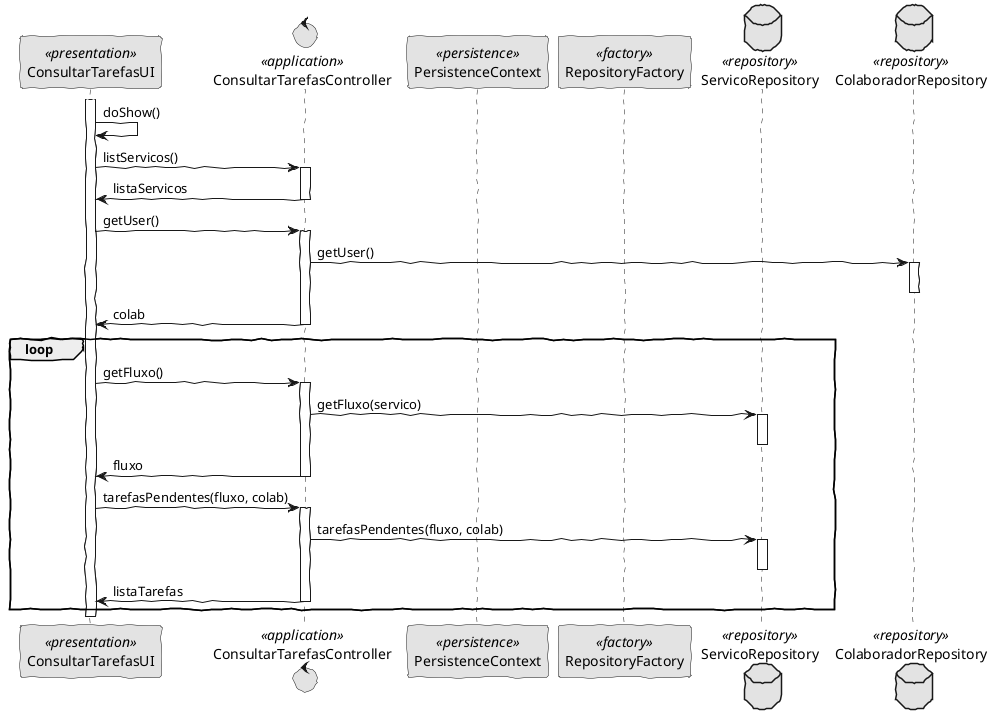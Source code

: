 @startuml
'http://plantuml.com/skinparam.html
skinparam handwritten true
skinparam monochrome true
skinparam packageStyle rect
skinparam defaultFontName FG Virgil
skinparam shadowing false

participant ConsultarTarefasUI as UI <<presentation>>
control ConsultarTarefasController as CTRL <<application>>
participant PersistenceContext as Persistence <<persistence>>
participant RepositoryFactory as Factory <<factory>>
database ServicoRepository as SRepository <<repository>>
database ColaboradorRepository as CRepository <<repository>>

activate UI

UI -> UI : doShow()

UI -> CTRL: listServicos()
    activate CTRL
      CTRL -> UI: listaServicos
    deactivate CTRL

UI -> CTRL: getUser()
    activate CTRL
    CTRL -> CRepository: getUser()
      activate CRepository
      deactivate CRepository
      CTRL -> UI: colab
    deactivate CTRL
    
loop
UI -> CTRL: getFluxo()
    activate CTRL
    CTRL -> SRepository: getFluxo(servico)
      activate SRepository
      deactivate SRepository
      CTRL -> UI: fluxo
    deactivate CTRL
    
UI -> CTRL: tarefasPendentes(fluxo, colab)
    activate CTRL
      CTRL -> SRepository: tarefasPendentes(fluxo, colab)
      activate SRepository
      deactivate SRepository
      CTRL -> UI: listaTarefas
    deactivate CTRL
end
deactivate UI
@enduml
